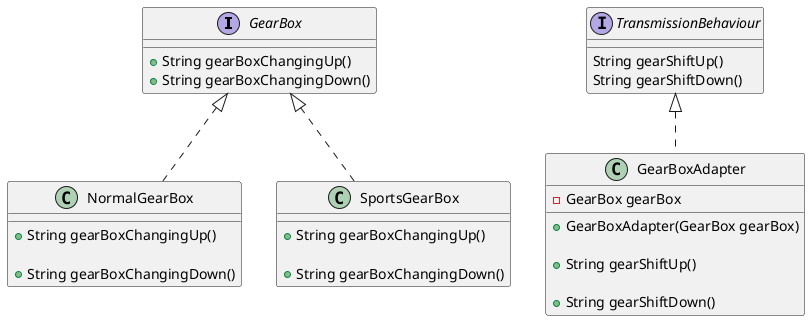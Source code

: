 @startuml

interface GearBox {
    + String gearBoxChangingUp()
    + String gearBoxChangingDown()
}

class GearBoxAdapter implements TransmissionBehaviour {

    - GearBox gearBox

    + GearBoxAdapter(GearBox gearBox)

    + String gearShiftUp()

    + String gearShiftDown()
}

class NormalGearBox implements GearBox {

    + String gearBoxChangingUp()

    + String gearBoxChangingDown()
}

class SportsGearBox implements GearBox {

    + String gearBoxChangingUp()

    + String gearBoxChangingDown()
}

interface TransmissionBehaviour {
    String gearShiftUp()
    String gearShiftDown()
}

@enduml